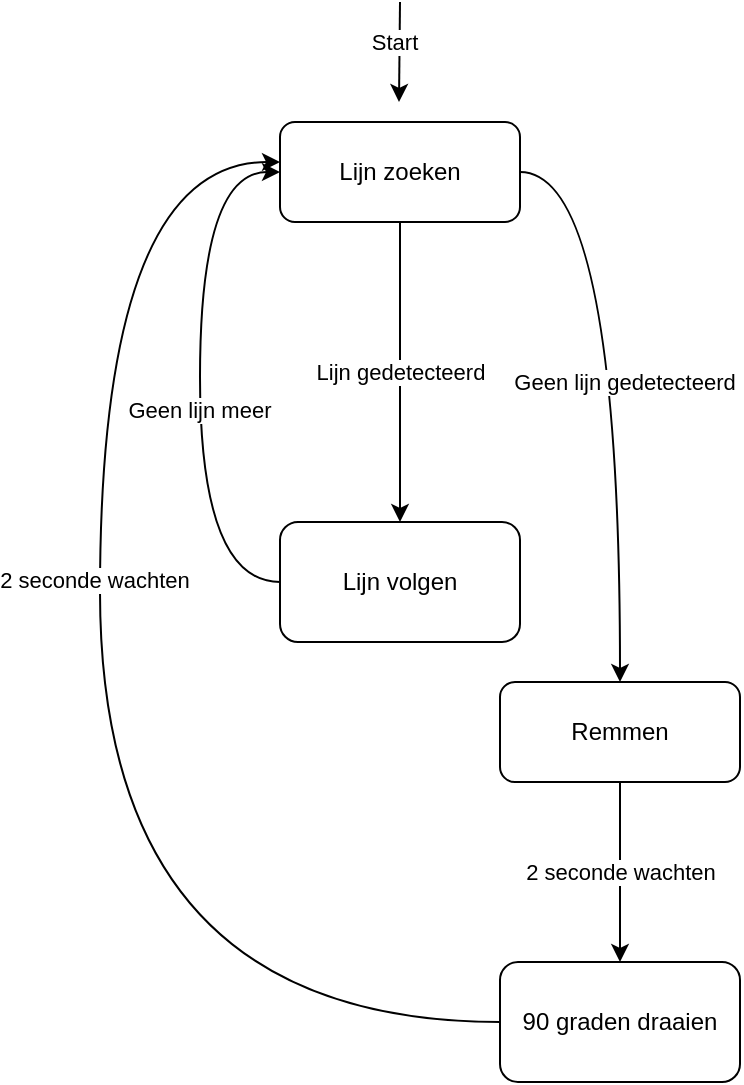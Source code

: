 <mxfile version="17.4.3"><diagram id="4jF3SiFIlRyFqVO87IE4" name="Page-1"><mxGraphModel dx="830" dy="702" grid="1" gridSize="10" guides="1" tooltips="1" connect="1" arrows="1" fold="1" page="1" pageScale="1" pageWidth="827" pageHeight="1169" math="0" shadow="0"><root><mxCell id="0"/><mxCell id="1" parent="0"/><mxCell id="g9942yvPGM6oXqEL3x5D-6" style="edgeStyle=orthogonalEdgeStyle;orthogonalLoop=1;jettySize=auto;html=1;curved=1;" parent="1" source="g9942yvPGM6oXqEL3x5D-1" edge="1"><mxGeometry relative="1" as="geometry"><mxPoint x="480" y="350" as="targetPoint"/><Array as="points"><mxPoint x="480" y="95"/></Array></mxGeometry></mxCell><mxCell id="g9942yvPGM6oXqEL3x5D-8" value="Geen lijn gedetecteerd" style="edgeLabel;html=1;align=center;verticalAlign=middle;resizable=0;points=[];" parent="g9942yvPGM6oXqEL3x5D-6" vertex="1" connectable="0"><mxGeometry x="0.013" y="2" relative="1" as="geometry"><mxPoint as="offset"/></mxGeometry></mxCell><mxCell id="g9942yvPGM6oXqEL3x5D-16" value="Lijn gedetecteerd" style="edgeStyle=orthogonalEdgeStyle;rounded=0;orthogonalLoop=1;jettySize=auto;html=1;entryX=0.5;entryY=0;entryDx=0;entryDy=0;" parent="1" source="g9942yvPGM6oXqEL3x5D-1" target="g9942yvPGM6oXqEL3x5D-4" edge="1"><mxGeometry relative="1" as="geometry"/></mxCell><mxCell id="g9942yvPGM6oXqEL3x5D-1" value="Lijn zoeken" style="rounded=1;whiteSpace=wrap;html=1;" parent="1" vertex="1"><mxGeometry x="310" y="70" width="120" height="50" as="geometry"/></mxCell><mxCell id="g9942yvPGM6oXqEL3x5D-21" style="edgeStyle=orthogonalEdgeStyle;curved=1;orthogonalLoop=1;jettySize=auto;html=1;entryX=0;entryY=0.5;entryDx=0;entryDy=0;" parent="1" source="g9942yvPGM6oXqEL3x5D-4" target="g9942yvPGM6oXqEL3x5D-1" edge="1"><mxGeometry relative="1" as="geometry"><mxPoint x="300" y="90" as="targetPoint"/><Array as="points"><mxPoint x="270" y="300"/><mxPoint x="270" y="95"/></Array></mxGeometry></mxCell><mxCell id="t4O8F5I6nN9yQnY6lMHD-1" value="Geen lijn meer&amp;nbsp;" style="edgeLabel;html=1;align=center;verticalAlign=middle;resizable=0;points=[];" vertex="1" connectable="0" parent="g9942yvPGM6oXqEL3x5D-21"><mxGeometry x="-0.116" y="-1" relative="1" as="geometry"><mxPoint as="offset"/></mxGeometry></mxCell><mxCell id="g9942yvPGM6oXqEL3x5D-4" value="Lijn volgen" style="rounded=1;whiteSpace=wrap;html=1;" parent="1" vertex="1"><mxGeometry x="310" y="270" width="120" height="60" as="geometry"/></mxCell><mxCell id="g9942yvPGM6oXqEL3x5D-19" style="edgeStyle=orthogonalEdgeStyle;curved=1;orthogonalLoop=1;jettySize=auto;html=1;" parent="1" source="g9942yvPGM6oXqEL3x5D-10" edge="1"><mxGeometry relative="1" as="geometry"><mxPoint x="310" y="90" as="targetPoint"/><Array as="points"><mxPoint x="220" y="520"/><mxPoint x="220" y="90"/></Array></mxGeometry></mxCell><mxCell id="g9942yvPGM6oXqEL3x5D-22" value="2 seconde wachten" style="edgeLabel;html=1;align=center;verticalAlign=middle;resizable=0;points=[];" parent="g9942yvPGM6oXqEL3x5D-19" vertex="1" connectable="0"><mxGeometry x="0.169" y="3" relative="1" as="geometry"><mxPoint as="offset"/></mxGeometry></mxCell><mxCell id="g9942yvPGM6oXqEL3x5D-10" value="90 graden draaien" style="rounded=1;whiteSpace=wrap;html=1;" parent="1" vertex="1"><mxGeometry x="420" y="490" width="120" height="60" as="geometry"/></mxCell><mxCell id="g9942yvPGM6oXqEL3x5D-18" value="2 seconde wachten" style="edgeStyle=orthogonalEdgeStyle;rounded=0;orthogonalLoop=1;jettySize=auto;html=1;entryX=0.5;entryY=0;entryDx=0;entryDy=0;" parent="1" source="g9942yvPGM6oXqEL3x5D-17" target="g9942yvPGM6oXqEL3x5D-10" edge="1"><mxGeometry relative="1" as="geometry"/></mxCell><mxCell id="g9942yvPGM6oXqEL3x5D-17" value="Remmen" style="rounded=1;whiteSpace=wrap;html=1;" parent="1" vertex="1"><mxGeometry x="420" y="350" width="120" height="50" as="geometry"/></mxCell><mxCell id="g9942yvPGM6oXqEL3x5D-24" value="" style="endArrow=classic;html=1;curved=1;" parent="1" edge="1"><mxGeometry width="50" height="50" relative="1" as="geometry"><mxPoint x="370" y="10" as="sourcePoint"/><mxPoint x="369.5" y="60" as="targetPoint"/></mxGeometry></mxCell><mxCell id="g9942yvPGM6oXqEL3x5D-25" value="Start" style="edgeLabel;html=1;align=center;verticalAlign=middle;resizable=0;points=[];" parent="g9942yvPGM6oXqEL3x5D-24" vertex="1" connectable="0"><mxGeometry x="-0.199" y="-3" relative="1" as="geometry"><mxPoint as="offset"/></mxGeometry></mxCell></root></mxGraphModel></diagram></mxfile>